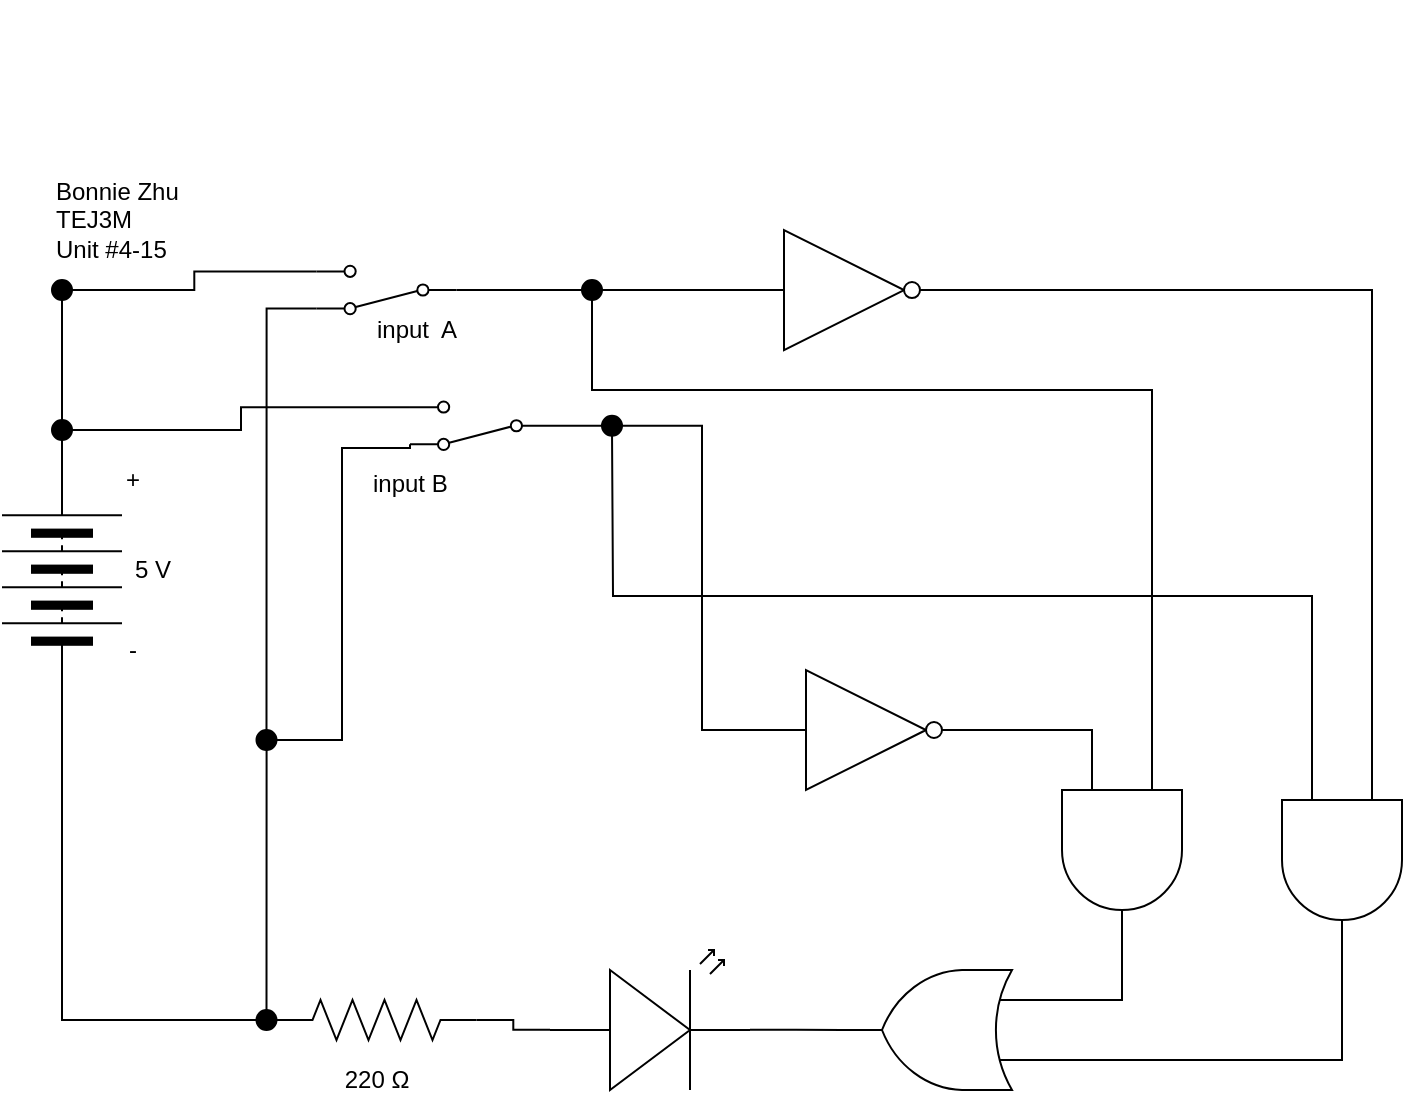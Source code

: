 <mxfile>
    <diagram id="yzknyQEGlie9Dj_gzy_1" name="Page-1">
        <mxGraphModel dx="901" dy="522" grid="1" gridSize="10" guides="1" tooltips="1" connect="1" arrows="1" fold="1" page="1" pageScale="1" pageWidth="827" pageHeight="1169" math="0" shadow="0">
            <root>
                <mxCell id="0"/>
                <mxCell id="1" parent="0"/>
                <mxCell id="156" style="edgeStyle=orthogonalEdgeStyle;rounded=0;html=1;entryX=0;entryY=0.57;entryDx=0;entryDy=0;entryPerimeter=0;fontSize=13;fontColor=#FFFFFF;endArrow=none;endFill=0;" parent="1" source="3" target="154" edge="1">
                    <mxGeometry relative="1" as="geometry"/>
                </mxCell>
                <mxCell id="3" value="" style="pointerEvents=1;verticalLabelPosition=bottom;shadow=0;dashed=0;align=center;html=1;verticalAlign=top;shape=mxgraph.electrical.resistors.resistor_2;direction=east;" parent="1" vertex="1">
                    <mxGeometry x="277.25" y="655" width="100" height="20" as="geometry"/>
                </mxCell>
                <mxCell id="152" style="edgeStyle=orthogonalEdgeStyle;rounded=0;html=1;exitX=0;exitY=0.5;exitDx=0;exitDy=0;entryX=0;entryY=0.5;entryDx=0;entryDy=0;fontSize=13;fontColor=#FFFFFF;endArrow=none;endFill=0;" parent="1" source="7" target="23" edge="1">
                    <mxGeometry relative="1" as="geometry"/>
                </mxCell>
                <mxCell id="165" style="edgeStyle=orthogonalEdgeStyle;rounded=0;html=1;exitX=1;exitY=0.5;exitDx=0;exitDy=0;entryX=0.5;entryY=1;entryDx=0;entryDy=0;fontSize=13;fontColor=#FFFFFF;endArrow=none;endFill=0;startArrow=none;" parent="1" source="169" target="150" edge="1">
                    <mxGeometry relative="1" as="geometry">
                        <Array as="points">
                            <mxPoint x="170" y="370"/>
                        </Array>
                    </mxGeometry>
                </mxCell>
                <mxCell id="7" value="" style="pointerEvents=1;verticalLabelPosition=bottom;shadow=0;dashed=0;align=center;html=1;verticalAlign=top;shape=mxgraph.electrical.miscellaneous.batteryStack;direction=north;" parent="1" vertex="1">
                    <mxGeometry x="140" y="395" width="60" height="100" as="geometry"/>
                </mxCell>
                <mxCell id="10" value="5 V" style="text;html=1;align=center;verticalAlign=middle;resizable=0;points=[];autosize=1;strokeColor=none;fillColor=none;" parent="1" vertex="1">
                    <mxGeometry x="195" y="425" width="40" height="30" as="geometry"/>
                </mxCell>
                <mxCell id="11" value="-" style="text;html=1;align=center;verticalAlign=middle;resizable=0;points=[];autosize=1;strokeColor=none;fillColor=none;" parent="1" vertex="1">
                    <mxGeometry x="190" y="465" width="30" height="30" as="geometry"/>
                </mxCell>
                <mxCell id="12" value="+" style="text;html=1;align=center;verticalAlign=middle;resizable=0;points=[];autosize=1;strokeColor=none;fillColor=none;" parent="1" vertex="1">
                    <mxGeometry x="190" y="380" width="30" height="30" as="geometry"/>
                </mxCell>
                <mxCell id="13" value="Bonnie Zhu&lt;br&gt;TEJ3M&lt;br&gt;Unit #4-15" style="text;html=1;align=left;verticalAlign=middle;resizable=0;points=[];autosize=1;strokeColor=none;fillColor=none;" parent="1" vertex="1">
                    <mxGeometry x="165" y="235" width="80" height="60" as="geometry"/>
                </mxCell>
                <mxCell id="166" style="edgeStyle=orthogonalEdgeStyle;rounded=0;html=1;exitX=1;exitY=0.12;exitDx=0;exitDy=0;entryX=0.5;entryY=0;entryDx=0;entryDy=0;fontSize=13;fontColor=#FFFFFF;endArrow=none;endFill=0;startArrow=none;" parent="1" source="176" target="23" edge="1">
                    <mxGeometry relative="1" as="geometry">
                        <Array as="points">
                            <mxPoint x="272" y="522"/>
                        </Array>
                    </mxGeometry>
                </mxCell>
                <mxCell id="167" style="edgeStyle=orthogonalEdgeStyle;rounded=0;html=1;exitX=1;exitY=0.88;exitDx=0;exitDy=0;entryX=1;entryY=0.5;entryDx=0;entryDy=0;fontSize=13;fontColor=#FFFFFF;endArrow=none;endFill=0;" parent="1" source="14" target="150" edge="1">
                    <mxGeometry relative="1" as="geometry"/>
                </mxCell>
                <mxCell id="197" style="edgeStyle=orthogonalEdgeStyle;rounded=0;html=1;exitX=0;exitY=0.5;exitDx=0;exitDy=0;entryX=0;entryY=0.5;entryDx=0;entryDy=0;endArrow=none;endFill=0;" edge="1" parent="1" source="14" target="196">
                    <mxGeometry relative="1" as="geometry"/>
                </mxCell>
                <mxCell id="14" value="" style="shape=mxgraph.electrical.electro-mechanical.twoWaySwitch;aspect=fixed;elSwitchState=2;direction=west;flipV=0;rotation=0;" parent="1" vertex="1">
                    <mxGeometry x="297.25" y="287.87" width="70" height="24.27" as="geometry"/>
                </mxCell>
                <mxCell id="153" style="edgeStyle=orthogonalEdgeStyle;rounded=0;html=1;entryX=0;entryY=0.5;entryDx=0;entryDy=0;entryPerimeter=0;fontSize=13;fontColor=#FFFFFF;endArrow=none;endFill=0;exitX=1;exitY=0.5;exitDx=0;exitDy=0;" parent="1" source="23" target="3" edge="1">
                    <mxGeometry relative="1" as="geometry">
                        <mxPoint x="220" y="620" as="sourcePoint"/>
                    </mxGeometry>
                </mxCell>
                <mxCell id="23" value="" style="ellipse;whiteSpace=wrap;html=1;aspect=fixed;strokeColor=#000000;fillColor=#000000;" parent="1" vertex="1">
                    <mxGeometry x="267.25" y="660" width="10" height="10" as="geometry"/>
                </mxCell>
                <mxCell id="31" value="&lt;div style=&quot;text-align: left; font-size: 13px;&quot;&gt;&lt;font style=&quot;font-size: 13px;&quot; color=&quot;#ffffff&quot; face=&quot;ArtifaktElement-Medium, sans-serif&quot;&gt;XOR Gate with Gates&lt;/font&gt;&lt;/div&gt;&lt;div style=&quot;text-align: left; font-size: 13px;&quot;&gt;&lt;font style=&quot;font-size: 13px;&quot; color=&quot;#ffffff&quot; face=&quot;ArtifaktElement-Medium, sans-serif&quot;&gt;&lt;br&gt;&lt;/font&gt;&lt;/div&gt;&lt;div style=&quot;text-align: left; font-size: 13px;&quot;&gt;&lt;font style=&quot;font-size: 13px;&quot; color=&quot;#ffffff&quot; face=&quot;ArtifaktElement-Medium, sans-serif&quot;&gt;A | Output&lt;/font&gt;&lt;/div&gt;&lt;div style=&quot;text-align: left; font-size: 13px;&quot;&gt;&lt;font style=&quot;font-size: 13px;&quot; color=&quot;#ffffff&quot; face=&quot;ArtifaktElement-Medium, sans-serif&quot;&gt;----------------&lt;/font&gt;&lt;/div&gt;&lt;div style=&quot;text-align: left; font-size: 13px;&quot;&gt;&lt;font style=&quot;font-size: 13px;&quot; color=&quot;#ffffff&quot; face=&quot;ArtifaktElement-Medium, sans-serif&quot;&gt;0 | 0 | 0&lt;/font&gt;&lt;/div&gt;&lt;div style=&quot;text-align: left; font-size: 13px;&quot;&gt;&lt;span style=&quot;color: rgb(255, 255, 255); font-family: ArtifaktElement-Medium, sans-serif;&quot;&gt;0 | 1 | 1&lt;/span&gt;&lt;font style=&quot;font-size: 13px;&quot; color=&quot;#ffffff&quot; face=&quot;ArtifaktElement-Medium, sans-serif&quot;&gt;&lt;br&gt;&lt;/font&gt;&lt;/div&gt;&lt;div style=&quot;text-align: left; font-size: 13px;&quot;&gt;&lt;span style=&quot;color: rgb(255, 255, 255); font-family: ArtifaktElement-Medium, sans-serif;&quot;&gt;1 | 0 | 1&lt;/span&gt;&lt;span style=&quot;color: rgb(255, 255, 255); font-family: ArtifaktElement-Medium, sans-serif;&quot;&gt;&lt;br&gt;&lt;/span&gt;&lt;/div&gt;&lt;div style=&quot;text-align: left; font-size: 13px;&quot;&gt;&lt;span style=&quot;color: rgb(255, 255, 255); font-family: ArtifaktElement-Medium, sans-serif;&quot;&gt;1 | 1 | 0&lt;/span&gt;&lt;span style=&quot;color: rgb(255, 255, 255); font-family: ArtifaktElement-Medium, sans-serif;&quot;&gt;&lt;br&gt;&lt;/span&gt;&lt;/div&gt;&lt;div style=&quot;text-align: left; font-size: 13px;&quot;&gt;&lt;br&gt;&lt;/div&gt;" style="text;html=1;align=center;verticalAlign=middle;resizable=0;points=[];autosize=1;strokeColor=none;fillColor=none;" parent="1" vertex="1">
                    <mxGeometry x="440" y="155" width="150" height="150" as="geometry"/>
                </mxCell>
                <mxCell id="57" value="input&amp;nbsp; A" style="text;html=1;align=center;verticalAlign=middle;resizable=0;points=[];autosize=1;strokeColor=none;fillColor=none;labelBackgroundColor=none;" parent="1" vertex="1">
                    <mxGeometry x="317.25" y="305" width="60" height="30" as="geometry"/>
                </mxCell>
                <mxCell id="107" value="220 Ω&lt;span style=&quot;&quot;&gt;&lt;br&gt;&lt;/span&gt;" style="text;html=1;align=center;verticalAlign=middle;resizable=0;points=[];autosize=1;strokeColor=none;fillColor=none;rotation=0;" parent="1" vertex="1">
                    <mxGeometry x="297.25" y="680" width="60" height="30" as="geometry"/>
                </mxCell>
                <mxCell id="150" value="" style="ellipse;whiteSpace=wrap;html=1;aspect=fixed;strokeColor=#000000;fillColor=#000000;" parent="1" vertex="1">
                    <mxGeometry x="165" y="295" width="10" height="10" as="geometry"/>
                </mxCell>
                <mxCell id="184" style="edgeStyle=orthogonalEdgeStyle;html=1;exitX=1;exitY=0.57;exitDx=0;exitDy=0;exitPerimeter=0;entryX=1;entryY=0.5;entryDx=0;entryDy=0;entryPerimeter=0;rounded=0;endArrow=none;endFill=0;" edge="1" parent="1" source="154" target="181">
                    <mxGeometry relative="1" as="geometry"/>
                </mxCell>
                <mxCell id="154" value="" style="verticalLabelPosition=bottom;shadow=0;dashed=0;align=center;html=1;verticalAlign=top;shape=mxgraph.electrical.opto_electronics.led_2;pointerEvents=1;direction=west;rotation=-180;" parent="1" vertex="1">
                    <mxGeometry x="414" y="630" width="100" height="70" as="geometry"/>
                </mxCell>
                <mxCell id="170" value="" style="edgeStyle=orthogonalEdgeStyle;rounded=0;html=1;exitX=1;exitY=0.5;exitDx=0;exitDy=0;entryX=0.5;entryY=1;entryDx=0;entryDy=0;fontSize=13;fontColor=#FFFFFF;endArrow=none;endFill=0;" parent="1" source="7" target="169" edge="1">
                    <mxGeometry relative="1" as="geometry">
                        <mxPoint x="170" y="395" as="sourcePoint"/>
                        <mxPoint x="170" y="337.13" as="targetPoint"/>
                    </mxGeometry>
                </mxCell>
                <mxCell id="173" style="edgeStyle=orthogonalEdgeStyle;rounded=0;html=1;entryX=1;entryY=0.88;entryDx=0;entryDy=0;endArrow=none;endFill=0;" parent="1" source="169" target="172" edge="1">
                    <mxGeometry relative="1" as="geometry"/>
                </mxCell>
                <mxCell id="169" value="" style="ellipse;whiteSpace=wrap;html=1;aspect=fixed;strokeColor=#000000;fillColor=#000000;" parent="1" vertex="1">
                    <mxGeometry x="165" y="365" width="10" height="10" as="geometry"/>
                </mxCell>
                <mxCell id="174" style="edgeStyle=orthogonalEdgeStyle;rounded=0;html=1;exitX=1;exitY=0.12;exitDx=0;exitDy=0;endArrow=none;endFill=0;entryX=1;entryY=0.5;entryDx=0;entryDy=0;" parent="1" source="172" target="176" edge="1">
                    <mxGeometry relative="1" as="geometry">
                        <mxPoint x="310.0" y="530" as="targetPoint"/>
                        <Array as="points">
                            <mxPoint x="344" y="379"/>
                            <mxPoint x="310" y="379"/>
                            <mxPoint x="310" y="525"/>
                        </Array>
                    </mxGeometry>
                </mxCell>
                <mxCell id="172" value="" style="shape=mxgraph.electrical.electro-mechanical.twoWaySwitch;aspect=fixed;elSwitchState=2;direction=west;flipV=0;rotation=0;" parent="1" vertex="1">
                    <mxGeometry x="344" y="355.73" width="70" height="24.27" as="geometry"/>
                </mxCell>
                <mxCell id="177" value="" style="edgeStyle=orthogonalEdgeStyle;rounded=0;html=1;exitX=1;exitY=0.12;exitDx=0;exitDy=0;entryX=0.5;entryY=0;entryDx=0;entryDy=0;fontSize=13;fontColor=#FFFFFF;endArrow=none;endFill=0;" parent="1" source="14" target="176" edge="1">
                    <mxGeometry relative="1" as="geometry">
                        <mxPoint x="297.25" y="309.228" as="sourcePoint"/>
                        <mxPoint x="272.25" y="610" as="targetPoint"/>
                    </mxGeometry>
                </mxCell>
                <mxCell id="176" value="" style="ellipse;whiteSpace=wrap;html=1;aspect=fixed;strokeColor=#000000;fillColor=#000000;" parent="1" vertex="1">
                    <mxGeometry x="267.25" y="520" width="10" height="10" as="geometry"/>
                </mxCell>
                <mxCell id="180" value="input B&amp;nbsp;&amp;nbsp;" style="text;html=1;align=center;verticalAlign=middle;resizable=0;points=[];autosize=1;strokeColor=none;fillColor=none;labelBackgroundColor=none;" parent="1" vertex="1">
                    <mxGeometry x="312.25" y="382.13" width="70" height="30" as="geometry"/>
                </mxCell>
                <mxCell id="187" style="edgeStyle=orthogonalEdgeStyle;rounded=0;html=1;exitX=0;exitY=0.75;exitDx=0;exitDy=0;exitPerimeter=0;entryX=1;entryY=0.5;entryDx=0;entryDy=0;entryPerimeter=0;endArrow=none;endFill=0;" edge="1" parent="1" source="181" target="185">
                    <mxGeometry relative="1" as="geometry"/>
                </mxCell>
                <mxCell id="188" style="edgeStyle=orthogonalEdgeStyle;rounded=0;html=1;exitX=0;exitY=0.25;exitDx=0;exitDy=0;exitPerimeter=0;entryX=1;entryY=0.5;entryDx=0;entryDy=0;entryPerimeter=0;endArrow=none;endFill=0;" edge="1" parent="1" source="181" target="186">
                    <mxGeometry relative="1" as="geometry"/>
                </mxCell>
                <mxCell id="181" value="" style="verticalLabelPosition=bottom;shadow=0;dashed=0;align=center;html=1;verticalAlign=top;shape=mxgraph.electrical.logic_gates.logic_gate;operation=or;rotation=-180;" parent="1" vertex="1">
                    <mxGeometry x="560" y="640" width="100" height="60" as="geometry"/>
                </mxCell>
                <mxCell id="191" style="edgeStyle=orthogonalEdgeStyle;rounded=0;html=1;exitX=0;exitY=0.5;exitDx=0;exitDy=0;exitPerimeter=0;endArrow=none;endFill=0;entryX=0;entryY=0.5;entryDx=0;entryDy=0;startArrow=none;" edge="1" parent="1" source="192" target="172">
                    <mxGeometry relative="1" as="geometry">
                        <mxPoint x="480" y="410" as="targetPoint"/>
                        <Array as="points"/>
                    </mxGeometry>
                </mxCell>
                <mxCell id="182" value="" style="verticalLabelPosition=bottom;shadow=0;dashed=0;align=center;html=1;verticalAlign=top;shape=mxgraph.electrical.logic_gates.inverter_2;rotation=0;" parent="1" vertex="1">
                    <mxGeometry x="525" y="490" width="100" height="60" as="geometry"/>
                </mxCell>
                <mxCell id="189" style="edgeStyle=orthogonalEdgeStyle;rounded=0;html=1;exitX=0;exitY=0.75;exitDx=0;exitDy=0;exitPerimeter=0;entryX=1;entryY=0.5;entryDx=0;entryDy=0;entryPerimeter=0;endArrow=none;endFill=0;" edge="1" parent="1" source="185" target="182">
                    <mxGeometry relative="1" as="geometry"/>
                </mxCell>
                <mxCell id="201" style="edgeStyle=orthogonalEdgeStyle;rounded=0;html=1;exitX=0;exitY=0.25;exitDx=0;exitDy=0;exitPerimeter=0;entryX=0.5;entryY=1;entryDx=0;entryDy=0;endArrow=none;endFill=0;" edge="1" parent="1" source="185" target="196">
                    <mxGeometry relative="1" as="geometry">
                        <Array as="points">
                            <mxPoint x="715" y="350"/>
                            <mxPoint x="435" y="350"/>
                        </Array>
                    </mxGeometry>
                </mxCell>
                <mxCell id="185" value="" style="verticalLabelPosition=bottom;shadow=0;dashed=0;align=center;html=1;verticalAlign=top;shape=mxgraph.electrical.logic_gates.logic_gate;operation=and;rotation=90;" vertex="1" parent="1">
                    <mxGeometry x="650" y="550" width="100" height="60" as="geometry"/>
                </mxCell>
                <mxCell id="200" style="edgeStyle=orthogonalEdgeStyle;rounded=0;html=1;exitX=0;exitY=0.75;exitDx=0;exitDy=0;exitPerimeter=0;endArrow=none;endFill=0;" edge="1" parent="1" source="186">
                    <mxGeometry relative="1" as="geometry">
                        <mxPoint x="445" y="370" as="targetPoint"/>
                    </mxGeometry>
                </mxCell>
                <mxCell id="186" value="" style="verticalLabelPosition=bottom;shadow=0;dashed=0;align=center;html=1;verticalAlign=top;shape=mxgraph.electrical.logic_gates.logic_gate;operation=and;rotation=90;" vertex="1" parent="1">
                    <mxGeometry x="760" y="555" width="100" height="60" as="geometry"/>
                </mxCell>
                <mxCell id="193" value="" style="edgeStyle=orthogonalEdgeStyle;rounded=0;html=1;exitX=0;exitY=0.5;exitDx=0;exitDy=0;exitPerimeter=0;endArrow=none;endFill=0;entryX=0;entryY=0.5;entryDx=0;entryDy=0;" edge="1" parent="1" source="182" target="192">
                    <mxGeometry relative="1" as="geometry">
                        <mxPoint x="414" y="367.865" as="targetPoint"/>
                        <mxPoint x="525" y="520" as="sourcePoint"/>
                        <Array as="points">
                            <mxPoint x="490" y="520"/>
                            <mxPoint x="490" y="368"/>
                        </Array>
                    </mxGeometry>
                </mxCell>
                <mxCell id="192" value="" style="ellipse;whiteSpace=wrap;html=1;aspect=fixed;strokeColor=#000000;fillColor=#000000;" vertex="1" parent="1">
                    <mxGeometry x="440" y="362.87" width="10" height="10" as="geometry"/>
                </mxCell>
                <mxCell id="198" style="edgeStyle=orthogonalEdgeStyle;rounded=0;html=1;exitX=0;exitY=0.5;exitDx=0;exitDy=0;exitPerimeter=0;entryX=1;entryY=0.5;entryDx=0;entryDy=0;endArrow=none;endFill=0;" edge="1" parent="1" source="194" target="196">
                    <mxGeometry relative="1" as="geometry"/>
                </mxCell>
                <mxCell id="199" style="edgeStyle=orthogonalEdgeStyle;rounded=0;html=1;exitX=1;exitY=0.5;exitDx=0;exitDy=0;exitPerimeter=0;entryX=0;entryY=0.25;entryDx=0;entryDy=0;entryPerimeter=0;endArrow=none;endFill=0;" edge="1" parent="1" source="194" target="186">
                    <mxGeometry relative="1" as="geometry"/>
                </mxCell>
                <mxCell id="194" value="" style="verticalLabelPosition=bottom;shadow=0;dashed=0;align=center;html=1;verticalAlign=top;shape=mxgraph.electrical.logic_gates.inverter_2;rotation=0;" vertex="1" parent="1">
                    <mxGeometry x="514" y="270.01" width="100" height="60" as="geometry"/>
                </mxCell>
                <mxCell id="196" value="" style="ellipse;whiteSpace=wrap;html=1;aspect=fixed;strokeColor=#000000;fillColor=#000000;fontStyle=1" vertex="1" parent="1">
                    <mxGeometry x="430" y="295" width="10" height="10" as="geometry"/>
                </mxCell>
            </root>
        </mxGraphModel>
    </diagram>
</mxfile>